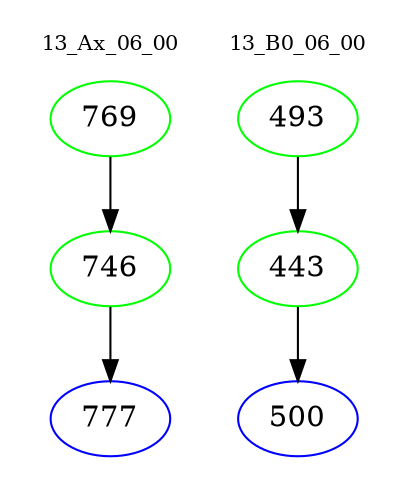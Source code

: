 digraph{
subgraph cluster_0 {
color = white
label = "13_Ax_06_00";
fontsize=10;
T0_769 [label="769", color="green"]
T0_769 -> T0_746 [color="black"]
T0_746 [label="746", color="green"]
T0_746 -> T0_777 [color="black"]
T0_777 [label="777", color="blue"]
}
subgraph cluster_1 {
color = white
label = "13_B0_06_00";
fontsize=10;
T1_493 [label="493", color="green"]
T1_493 -> T1_443 [color="black"]
T1_443 [label="443", color="green"]
T1_443 -> T1_500 [color="black"]
T1_500 [label="500", color="blue"]
}
}
